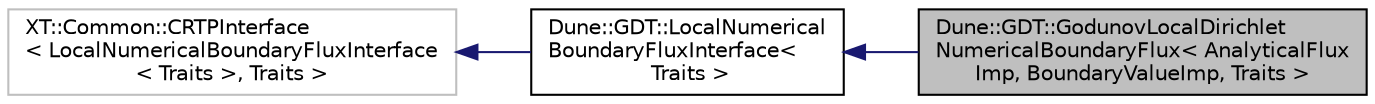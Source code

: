digraph "Dune::GDT::GodunovLocalDirichletNumericalBoundaryFlux&lt; AnalyticalFluxImp, BoundaryValueImp, Traits &gt;"
{
  edge [fontname="Helvetica",fontsize="10",labelfontname="Helvetica",labelfontsize="10"];
  node [fontname="Helvetica",fontsize="10",shape=record];
  rankdir="LR";
  Node0 [label="Dune::GDT::GodunovLocalDirichlet\lNumericalBoundaryFlux\< AnalyticalFlux\lImp, BoundaryValueImp, Traits \>",height=0.2,width=0.4,color="black", fillcolor="grey75", style="filled", fontcolor="black"];
  Node1 -> Node0 [dir="back",color="midnightblue",fontsize="10",style="solid",fontname="Helvetica"];
  Node1 [label="Dune::GDT::LocalNumerical\lBoundaryFluxInterface\<\l Traits \>",height=0.2,width=0.4,color="black", fillcolor="white", style="filled",URL="$a01229.html"];
  Node2 -> Node1 [dir="back",color="midnightblue",fontsize="10",style="solid",fontname="Helvetica"];
  Node2 [label="XT::Common::CRTPInterface\l\< LocalNumericalBoundaryFluxInterface\l\< Traits \>, Traits \>",height=0.2,width=0.4,color="grey75", fillcolor="white", style="filled"];
}
